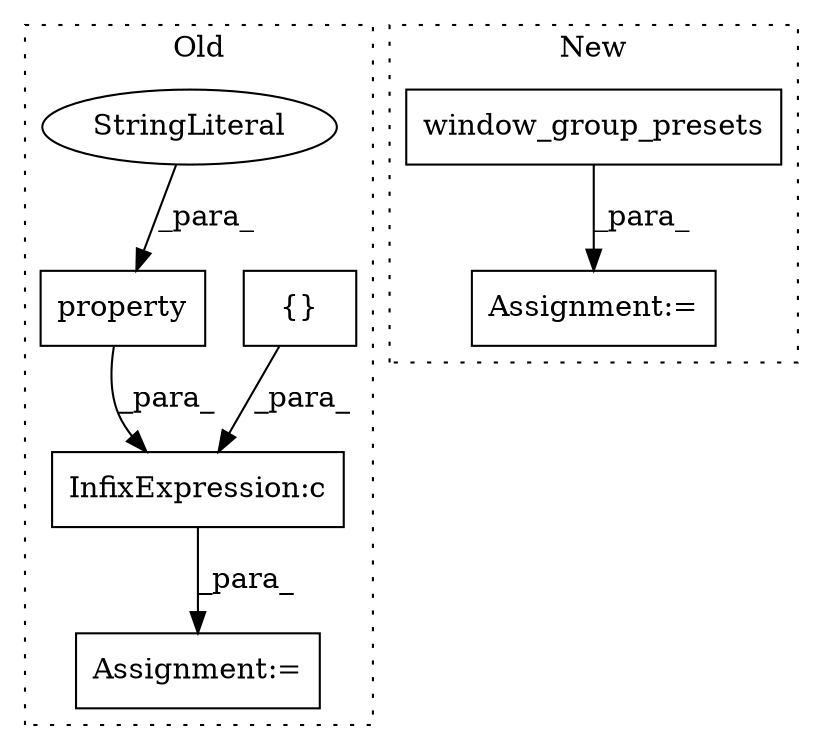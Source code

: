 digraph G {
subgraph cluster0 {
1 [label="property" a="32" s="52508,52527" l="9,1" shape="box"];
3 [label="InfixExpression:c" a="27" s="52528" l="4" shape="box"];
4 [label="{}" a="4" s="52541" l="2" shape="box"];
5 [label="StringLiteral" a="45" s="52517" l="10" shape="ellipse"];
7 [label="Assignment:=" a="7" s="52497" l="1" shape="box"];
label = "Old";
style="dotted";
}
subgraph cluster1 {
2 [label="window_group_presets" a="32" s="52485" l="22" shape="box"];
6 [label="Assignment:=" a="7" s="52475" l="1" shape="box"];
label = "New";
style="dotted";
}
1 -> 3 [label="_para_"];
2 -> 6 [label="_para_"];
3 -> 7 [label="_para_"];
4 -> 3 [label="_para_"];
5 -> 1 [label="_para_"];
}